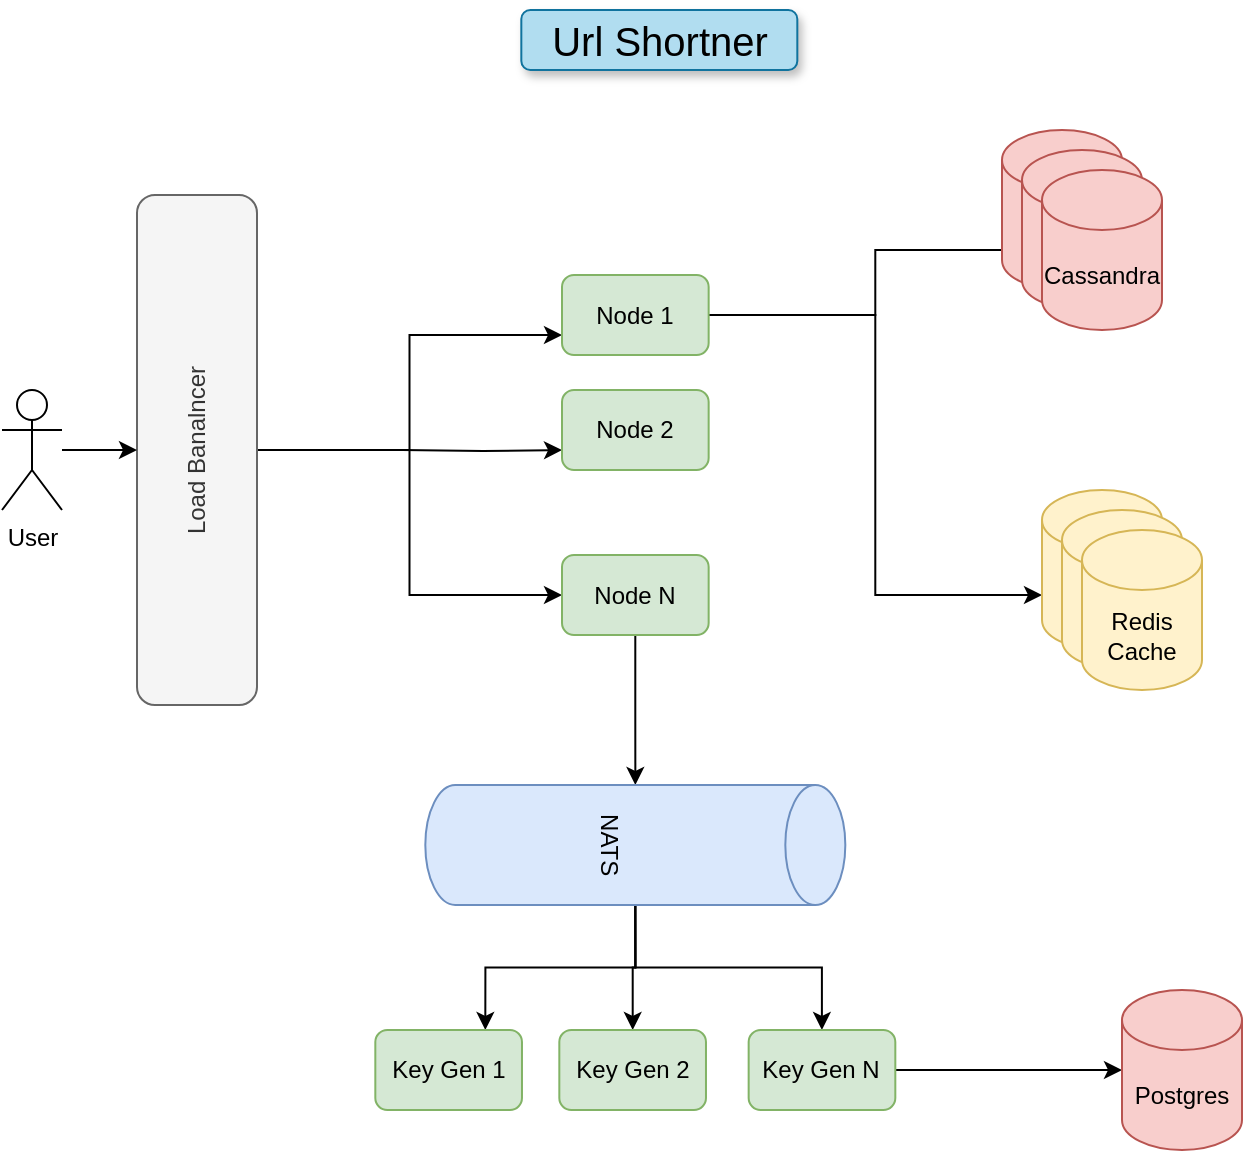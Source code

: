 <mxfile version="15.4.0" type="device"><diagram id="iRTwIyXYEeb4j6Jy1glv" name="Page-1"><mxGraphModel dx="1086" dy="798" grid="1" gridSize="10" guides="1" tooltips="1" connect="1" arrows="1" fold="1" page="1" pageScale="1" pageWidth="850" pageHeight="1100" math="0" shadow="0"><root><mxCell id="0"/><mxCell id="1" parent="0"/><mxCell id="TbVGyks_fTAk_sLeW6Vy-22" style="edgeStyle=orthogonalEdgeStyle;rounded=0;orthogonalLoop=1;jettySize=auto;html=1;entryX=0;entryY=0.75;entryDx=0;entryDy=0;" parent="1" source="TbVGyks_fTAk_sLeW6Vy-2" target="TbVGyks_fTAk_sLeW6Vy-3" edge="1"><mxGeometry relative="1" as="geometry"/></mxCell><mxCell id="TbVGyks_fTAk_sLeW6Vy-23" style="edgeStyle=orthogonalEdgeStyle;rounded=0;orthogonalLoop=1;jettySize=auto;html=1;entryX=0;entryY=0.75;entryDx=0;entryDy=0;" parent="1" target="TbVGyks_fTAk_sLeW6Vy-6" edge="1"><mxGeometry relative="1" as="geometry"><mxPoint x="210" y="400" as="sourcePoint"/></mxGeometry></mxCell><mxCell id="TbVGyks_fTAk_sLeW6Vy-24" style="edgeStyle=orthogonalEdgeStyle;rounded=0;orthogonalLoop=1;jettySize=auto;html=1;exitX=0.5;exitY=1;exitDx=0;exitDy=0;entryX=0;entryY=0.5;entryDx=0;entryDy=0;" parent="1" source="TbVGyks_fTAk_sLeW6Vy-2" target="TbVGyks_fTAk_sLeW6Vy-7" edge="1"><mxGeometry relative="1" as="geometry"/></mxCell><mxCell id="TbVGyks_fTAk_sLeW6Vy-2" value="Load Banalncer" style="rounded=1;whiteSpace=wrap;html=1;rotation=-90;fillColor=#f5f5f5;strokeColor=#666666;fontColor=#333333;" parent="1" vertex="1"><mxGeometry x="-20" y="370" width="255" height="60" as="geometry"/></mxCell><mxCell id="TbVGyks_fTAk_sLeW6Vy-31" style="edgeStyle=orthogonalEdgeStyle;rounded=0;orthogonalLoop=1;jettySize=auto;html=1;exitX=1;exitY=0.5;exitDx=0;exitDy=0;entryX=0;entryY=0.5;entryDx=0;entryDy=0;entryPerimeter=0;fontSize=20;" parent="1" source="TbVGyks_fTAk_sLeW6Vy-3" target="TbVGyks_fTAk_sLeW6Vy-10" edge="1"><mxGeometry relative="1" as="geometry"/></mxCell><mxCell id="TbVGyks_fTAk_sLeW6Vy-32" style="edgeStyle=orthogonalEdgeStyle;rounded=0;orthogonalLoop=1;jettySize=auto;html=1;exitX=1;exitY=0.5;exitDx=0;exitDy=0;entryX=0;entryY=0;entryDx=0;entryDy=52.5;entryPerimeter=0;fontSize=20;" parent="1" source="TbVGyks_fTAk_sLeW6Vy-3" target="TbVGyks_fTAk_sLeW6Vy-11" edge="1"><mxGeometry relative="1" as="geometry"/></mxCell><mxCell id="TbVGyks_fTAk_sLeW6Vy-3" value="Node 1" style="rounded=1;whiteSpace=wrap;html=1;fillColor=#d5e8d4;strokeColor=#82b366;" parent="1" vertex="1"><mxGeometry x="290" y="312.5" width="73.33" height="40" as="geometry"/></mxCell><mxCell id="TbVGyks_fTAk_sLeW6Vy-6" value="Node 2" style="rounded=1;whiteSpace=wrap;html=1;fillColor=#d5e8d4;strokeColor=#82b366;" parent="1" vertex="1"><mxGeometry x="290" y="370" width="73.33" height="40" as="geometry"/></mxCell><mxCell id="TbVGyks_fTAk_sLeW6Vy-25" value="" style="edgeStyle=orthogonalEdgeStyle;rounded=0;orthogonalLoop=1;jettySize=auto;html=1;" parent="1" source="TbVGyks_fTAk_sLeW6Vy-7" target="TbVGyks_fTAk_sLeW6Vy-14" edge="1"><mxGeometry relative="1" as="geometry"/></mxCell><mxCell id="TbVGyks_fTAk_sLeW6Vy-7" value="Node N" style="rounded=1;whiteSpace=wrap;html=1;fillColor=#d5e8d4;strokeColor=#82b366;" parent="1" vertex="1"><mxGeometry x="290" y="452.5" width="73.33" height="40" as="geometry"/></mxCell><mxCell id="TbVGyks_fTAk_sLeW6Vy-8" value="" style="shape=cylinder3;whiteSpace=wrap;html=1;boundedLbl=1;backgroundOutline=1;size=15;fillColor=#f8cecc;strokeColor=#b85450;" parent="1" vertex="1"><mxGeometry x="510" y="240" width="60" height="80" as="geometry"/></mxCell><mxCell id="TbVGyks_fTAk_sLeW6Vy-9" value="" style="shape=cylinder3;whiteSpace=wrap;html=1;boundedLbl=1;backgroundOutline=1;size=15;fillColor=#f8cecc;strokeColor=#b85450;" parent="1" vertex="1"><mxGeometry x="520" y="250" width="60" height="80" as="geometry"/></mxCell><mxCell id="TbVGyks_fTAk_sLeW6Vy-10" value="Cassandra" style="shape=cylinder3;whiteSpace=wrap;html=1;boundedLbl=1;backgroundOutline=1;size=15;fillColor=#f8cecc;strokeColor=#b85450;" parent="1" vertex="1"><mxGeometry x="530" y="260" width="60" height="80" as="geometry"/></mxCell><mxCell id="TbVGyks_fTAk_sLeW6Vy-11" value="" style="shape=cylinder3;whiteSpace=wrap;html=1;boundedLbl=1;backgroundOutline=1;size=15;fillColor=#fff2cc;strokeColor=#d6b656;" parent="1" vertex="1"><mxGeometry x="530" y="420" width="60" height="80" as="geometry"/></mxCell><mxCell id="TbVGyks_fTAk_sLeW6Vy-12" value="" style="shape=cylinder3;whiteSpace=wrap;html=1;boundedLbl=1;backgroundOutline=1;size=15;fillColor=#fff2cc;strokeColor=#d6b656;" parent="1" vertex="1"><mxGeometry x="540" y="430" width="60" height="80" as="geometry"/></mxCell><mxCell id="TbVGyks_fTAk_sLeW6Vy-13" value="Redis Cache" style="shape=cylinder3;whiteSpace=wrap;html=1;boundedLbl=1;backgroundOutline=1;size=15;fillColor=#fff2cc;strokeColor=#d6b656;" parent="1" vertex="1"><mxGeometry x="550" y="440" width="60" height="80" as="geometry"/></mxCell><mxCell id="TbVGyks_fTAk_sLeW6Vy-26" style="edgeStyle=orthogonalEdgeStyle;rounded=0;orthogonalLoop=1;jettySize=auto;html=1;exitX=1;exitY=0.5;exitDx=0;exitDy=0;exitPerimeter=0;entryX=0.75;entryY=0;entryDx=0;entryDy=0;" parent="1" source="TbVGyks_fTAk_sLeW6Vy-14" target="TbVGyks_fTAk_sLeW6Vy-15" edge="1"><mxGeometry relative="1" as="geometry"/></mxCell><mxCell id="TbVGyks_fTAk_sLeW6Vy-27" style="edgeStyle=orthogonalEdgeStyle;rounded=0;orthogonalLoop=1;jettySize=auto;html=1;exitX=1;exitY=0.5;exitDx=0;exitDy=0;exitPerimeter=0;" parent="1" source="TbVGyks_fTAk_sLeW6Vy-14" target="TbVGyks_fTAk_sLeW6Vy-16" edge="1"><mxGeometry relative="1" as="geometry"/></mxCell><mxCell id="TbVGyks_fTAk_sLeW6Vy-28" style="edgeStyle=orthogonalEdgeStyle;rounded=0;orthogonalLoop=1;jettySize=auto;html=1;exitX=1;exitY=0.5;exitDx=0;exitDy=0;exitPerimeter=0;" parent="1" source="TbVGyks_fTAk_sLeW6Vy-14" target="TbVGyks_fTAk_sLeW6Vy-17" edge="1"><mxGeometry relative="1" as="geometry"/></mxCell><mxCell id="TbVGyks_fTAk_sLeW6Vy-14" value="NATS" style="shape=cylinder3;whiteSpace=wrap;html=1;boundedLbl=1;backgroundOutline=1;size=15;rotation=90;fillColor=#dae8fc;strokeColor=#6c8ebf;" parent="1" vertex="1"><mxGeometry x="296.66" y="492.5" width="60" height="210" as="geometry"/></mxCell><mxCell id="TbVGyks_fTAk_sLeW6Vy-15" value="Key Gen 1" style="rounded=1;whiteSpace=wrap;html=1;fillColor=#d5e8d4;strokeColor=#82b366;" parent="1" vertex="1"><mxGeometry x="196.66" y="690" width="73.33" height="40" as="geometry"/></mxCell><mxCell id="TbVGyks_fTAk_sLeW6Vy-16" value="Key Gen 2" style="rounded=1;whiteSpace=wrap;html=1;fillColor=#d5e8d4;strokeColor=#82b366;" parent="1" vertex="1"><mxGeometry x="288.66" y="690" width="73.33" height="40" as="geometry"/></mxCell><mxCell id="JIdXg-nMT9K3Y7ivsHfw-4" style="edgeStyle=orthogonalEdgeStyle;rounded=0;orthogonalLoop=1;jettySize=auto;html=1;exitX=1;exitY=0.5;exitDx=0;exitDy=0;entryX=0;entryY=0.5;entryDx=0;entryDy=0;entryPerimeter=0;" edge="1" parent="1" source="TbVGyks_fTAk_sLeW6Vy-17" target="JIdXg-nMT9K3Y7ivsHfw-3"><mxGeometry relative="1" as="geometry"/></mxCell><mxCell id="TbVGyks_fTAk_sLeW6Vy-17" value="Key Gen N" style="rounded=1;whiteSpace=wrap;html=1;fillColor=#d5e8d4;strokeColor=#82b366;" parent="1" vertex="1"><mxGeometry x="383.33" y="690" width="73.33" height="40" as="geometry"/></mxCell><mxCell id="TbVGyks_fTAk_sLeW6Vy-30" value="Url Shortner" style="text;html=1;strokeColor=#10739e;fillColor=#b1ddf0;align=center;verticalAlign=middle;whiteSpace=wrap;rounded=1;fontSize=20;glass=0;shadow=1;sketch=0;" parent="1" vertex="1"><mxGeometry x="269.66" y="180" width="138" height="30" as="geometry"/></mxCell><mxCell id="JIdXg-nMT9K3Y7ivsHfw-3" value="Postgres" style="shape=cylinder3;whiteSpace=wrap;html=1;boundedLbl=1;backgroundOutline=1;size=15;fillColor=#f8cecc;strokeColor=#b85450;" vertex="1" parent="1"><mxGeometry x="570" y="670" width="60" height="80" as="geometry"/></mxCell><mxCell id="JIdXg-nMT9K3Y7ivsHfw-6" style="edgeStyle=orthogonalEdgeStyle;rounded=0;orthogonalLoop=1;jettySize=auto;html=1;entryX=0.5;entryY=0;entryDx=0;entryDy=0;" edge="1" parent="1" source="JIdXg-nMT9K3Y7ivsHfw-5" target="TbVGyks_fTAk_sLeW6Vy-2"><mxGeometry relative="1" as="geometry"/></mxCell><mxCell id="JIdXg-nMT9K3Y7ivsHfw-5" value="User" style="shape=umlActor;verticalLabelPosition=bottom;verticalAlign=top;html=1;outlineConnect=0;" vertex="1" parent="1"><mxGeometry x="10" y="370" width="30" height="60" as="geometry"/></mxCell></root></mxGraphModel></diagram></mxfile>